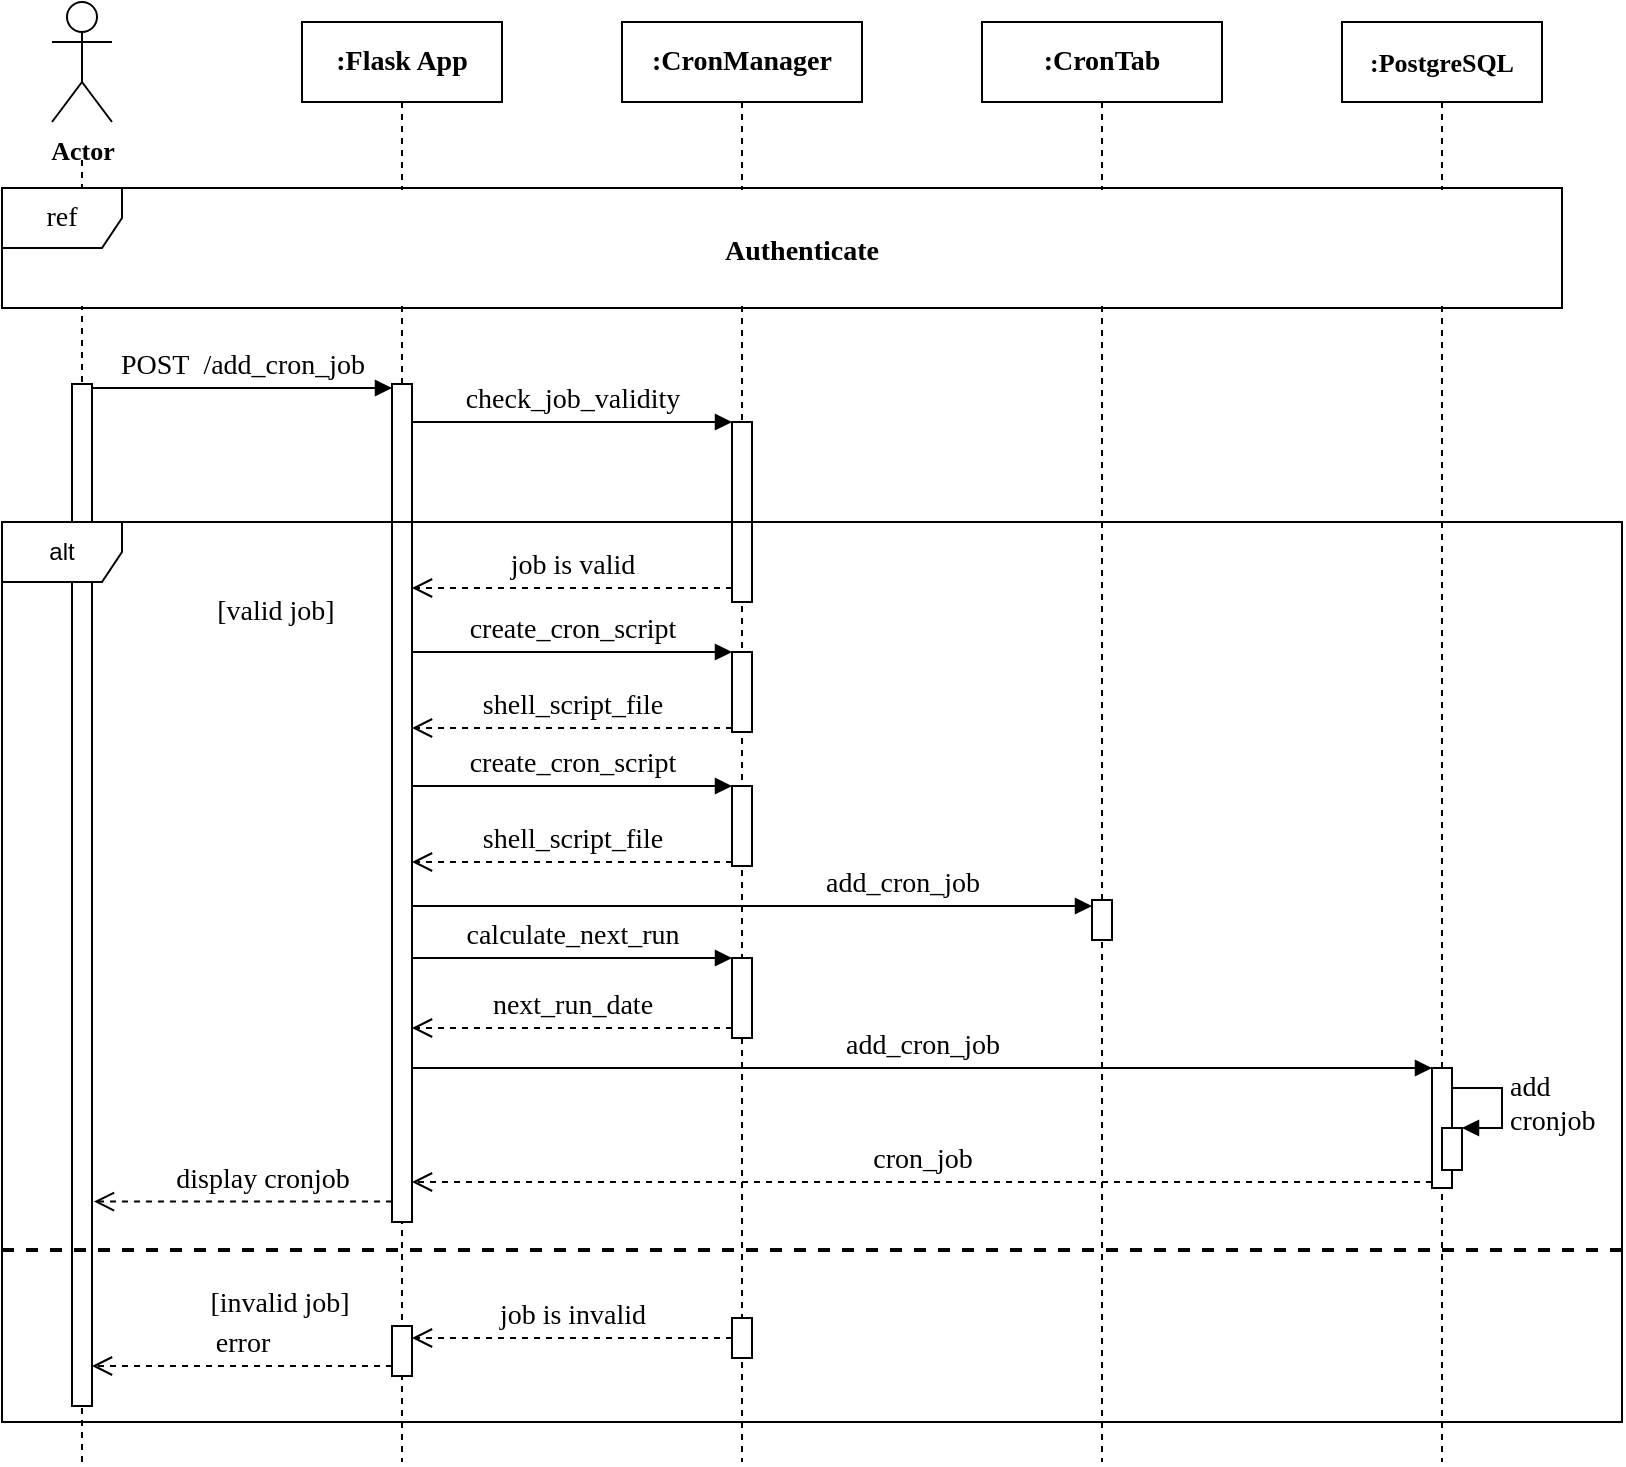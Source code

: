 <mxfile version="13.6.4" type="github">
  <diagram id="kgpKYQtTHZ0yAKxKKP6v" name="Page-1">
    <mxGraphModel dx="1483" dy="713" grid="1" gridSize="10" guides="1" tooltips="1" connect="1" arrows="1" fold="1" page="1" pageScale="1" pageWidth="850" pageHeight="1100" math="0" shadow="0" extFonts="Old Standard TT^https://fonts.googleapis.com/css?family=Old+Standard+TT">
      <root>
        <mxCell id="0" />
        <mxCell id="1" parent="0" />
        <mxCell id="BJgerjKeEdl1azDdf-ck-2" value="" style="endArrow=none;dashed=1;html=1;" parent="1" edge="1">
          <mxGeometry width="50" height="50" relative="1" as="geometry">
            <mxPoint x="250" y="810" as="sourcePoint" />
            <mxPoint x="250" y="158" as="targetPoint" />
          </mxGeometry>
        </mxCell>
        <mxCell id="won6xVCmw4BPkQLx-nKb-10" value="&lt;font face=&quot;Old Standard TT&quot; size=&quot;1&quot;&gt;&lt;b style=&quot;font-size: 14px&quot;&gt;:CronTab&lt;/b&gt;&lt;/font&gt;" style="shape=umlLifeline;perimeter=lifelinePerimeter;whiteSpace=wrap;html=1;container=1;collapsible=0;recursiveResize=0;outlineConnect=0;" parent="1" vertex="1">
          <mxGeometry x="700" y="90" width="120" height="720" as="geometry" />
        </mxCell>
        <mxCell id="won6xVCmw4BPkQLx-nKb-11" value="&lt;font face=&quot;Old Standard TT&quot; size=&quot;1&quot;&gt;&lt;b style=&quot;font-size: 13px&quot;&gt;:PostgreSQL&lt;/b&gt;&lt;/font&gt;" style="shape=umlLifeline;perimeter=lifelinePerimeter;whiteSpace=wrap;html=1;container=1;collapsible=0;recursiveResize=0;outlineConnect=0;" parent="1" vertex="1">
          <mxGeometry x="880" y="90" width="100" height="720" as="geometry" />
        </mxCell>
        <mxCell id="tm0qoD8EZ-h7sCKLFaxw-24" value="" style="html=1;points=[];perimeter=orthogonalPerimeter;strokeWidth=1;fontFamily=Old Standard TT;fontSize=14;" vertex="1" parent="won6xVCmw4BPkQLx-nKb-11">
          <mxGeometry x="45" y="523" width="10" height="60" as="geometry" />
        </mxCell>
        <mxCell id="tm0qoD8EZ-h7sCKLFaxw-29" value="" style="html=1;points=[];perimeter=orthogonalPerimeter;strokeWidth=1;fontFamily=Old Standard TT;fontSize=14;" vertex="1" parent="won6xVCmw4BPkQLx-nKb-11">
          <mxGeometry x="50" y="553" width="10" height="21" as="geometry" />
        </mxCell>
        <mxCell id="tm0qoD8EZ-h7sCKLFaxw-30" value="add&lt;br&gt;cronjob" style="edgeStyle=orthogonalEdgeStyle;html=1;align=left;spacingLeft=2;endArrow=block;rounded=0;entryX=1;entryY=0;labelBackgroundColor=none;strokeWidth=1;fontFamily=Old Standard TT;fontSize=14;" edge="1" target="tm0qoD8EZ-h7sCKLFaxw-29" parent="won6xVCmw4BPkQLx-nKb-11">
          <mxGeometry relative="1" as="geometry">
            <mxPoint x="55" y="533" as="sourcePoint" />
            <Array as="points">
              <mxPoint x="80" y="533" />
            </Array>
          </mxGeometry>
        </mxCell>
        <mxCell id="won6xVCmw4BPkQLx-nKb-28" value="&lt;font face=&quot;Old Standard TT&quot; style=&quot;font-size: 13px&quot;&gt;&lt;b&gt;Actor&lt;/b&gt;&lt;/font&gt;" style="shape=umlActor;verticalLabelPosition=bottom;verticalAlign=top;html=1;" parent="1" vertex="1">
          <mxGeometry x="235" y="80" width="30" height="60" as="geometry" />
        </mxCell>
        <mxCell id="won6xVCmw4BPkQLx-nKb-9" value="&lt;font face=&quot;Old Standard TT&quot; size=&quot;1&quot;&gt;&lt;b style=&quot;font-size: 14px&quot;&gt;:Flask App&lt;/b&gt;&lt;/font&gt;" style="shape=umlLifeline;perimeter=lifelinePerimeter;whiteSpace=wrap;html=1;container=1;collapsible=0;recursiveResize=0;outlineConnect=0;" parent="1" vertex="1">
          <mxGeometry x="360" y="90" width="100" height="720" as="geometry" />
        </mxCell>
        <mxCell id="BJgerjKeEdl1azDdf-ck-3" value="" style="html=1;points=[];perimeter=orthogonalPerimeter;" parent="won6xVCmw4BPkQLx-nKb-9" vertex="1">
          <mxGeometry x="45" y="181" width="10" height="419" as="geometry" />
        </mxCell>
        <mxCell id="tm0qoD8EZ-h7sCKLFaxw-33" value="" style="html=1;points=[];perimeter=orthogonalPerimeter;strokeWidth=1;fontFamily=Old Standard TT;fontSize=14;" vertex="1" parent="won6xVCmw4BPkQLx-nKb-9">
          <mxGeometry x="45" y="652" width="10" height="25" as="geometry" />
        </mxCell>
        <mxCell id="BJgerjKeEdl1azDdf-ck-6" value="&lt;font face=&quot;Old Standard TT&quot; style=&quot;font-size: 14px&quot;&gt;POST&amp;nbsp; /add_cron_job&lt;/font&gt;" style="html=1;verticalAlign=bottom;endArrow=block;labelBackgroundColor=none;" parent="1" edge="1">
          <mxGeometry width="80" relative="1" as="geometry">
            <mxPoint x="255" y="273" as="sourcePoint" />
            <mxPoint x="405" y="273" as="targetPoint" />
          </mxGeometry>
        </mxCell>
        <mxCell id="BJgerjKeEdl1azDdf-ck-7" value="" style="html=1;points=[];perimeter=orthogonalPerimeter;" parent="1" vertex="1">
          <mxGeometry x="245" y="271" width="10" height="511" as="geometry" />
        </mxCell>
        <mxCell id="won6xVCmw4BPkQLx-nKb-49" value="&lt;font face=&quot;Old Standard TT&quot; size=&quot;1&quot;&gt;&lt;b style=&quot;font-size: 14px&quot;&gt;:CronManager&lt;/b&gt;&lt;/font&gt;" style="shape=umlLifeline;perimeter=lifelinePerimeter;whiteSpace=wrap;html=1;container=1;collapsible=0;recursiveResize=0;outlineConnect=0;" parent="1" vertex="1">
          <mxGeometry x="520" y="90" width="120" height="720" as="geometry" />
        </mxCell>
        <mxCell id="tm0qoD8EZ-h7sCKLFaxw-3" value="" style="html=1;points=[];perimeter=orthogonalPerimeter;" vertex="1" parent="won6xVCmw4BPkQLx-nKb-49">
          <mxGeometry x="235" y="439" width="10" height="20" as="geometry" />
        </mxCell>
        <mxCell id="tm0qoD8EZ-h7sCKLFaxw-10" value="" style="html=1;points=[];perimeter=orthogonalPerimeter;fontFamily=Old Standard TT;fontSize=14;" vertex="1" parent="won6xVCmw4BPkQLx-nKb-49">
          <mxGeometry x="55" y="382" width="10" height="40" as="geometry" />
        </mxCell>
        <mxCell id="tm0qoD8EZ-h7sCKLFaxw-18" value="" style="html=1;points=[];perimeter=orthogonalPerimeter;strokeWidth=1;fontFamily=Old Standard TT;fontSize=14;" vertex="1" parent="won6xVCmw4BPkQLx-nKb-49">
          <mxGeometry x="55" y="200" width="10" height="90" as="geometry" />
        </mxCell>
        <mxCell id="tm0qoD8EZ-h7sCKLFaxw-21" value="" style="html=1;points=[];perimeter=orthogonalPerimeter;fontFamily=Old Standard TT;fontSize=14;" vertex="1" parent="won6xVCmw4BPkQLx-nKb-49">
          <mxGeometry x="55" y="315" width="10" height="40" as="geometry" />
        </mxCell>
        <mxCell id="tm0qoD8EZ-h7sCKLFaxw-22" value="shell_script_file" style="html=1;verticalAlign=bottom;endArrow=open;dashed=1;endSize=8;exitX=0;exitY=0.95;labelBackgroundColor=none;fontFamily=Old Standard TT;fontSize=14;" edge="1" parent="won6xVCmw4BPkQLx-nKb-49" source="tm0qoD8EZ-h7sCKLFaxw-21">
          <mxGeometry relative="1" as="geometry">
            <mxPoint x="-105" y="353" as="targetPoint" />
          </mxGeometry>
        </mxCell>
        <mxCell id="tm0qoD8EZ-h7sCKLFaxw-23" value="create_cron_script" style="html=1;verticalAlign=bottom;endArrow=block;entryX=0;entryY=0;labelBackgroundColor=none;fontFamily=Old Standard TT;fontSize=14;" edge="1" parent="won6xVCmw4BPkQLx-nKb-49" target="tm0qoD8EZ-h7sCKLFaxw-21">
          <mxGeometry relative="1" as="geometry">
            <mxPoint x="-105" y="315" as="sourcePoint" />
          </mxGeometry>
        </mxCell>
        <mxCell id="tm0qoD8EZ-h7sCKLFaxw-31" value="" style="html=1;points=[];perimeter=orthogonalPerimeter;strokeWidth=1;fontFamily=Old Standard TT;fontSize=14;" vertex="1" parent="won6xVCmw4BPkQLx-nKb-49">
          <mxGeometry x="55" y="648" width="10" height="20" as="geometry" />
        </mxCell>
        <mxCell id="scSC1ONJ-kp-0vuA-Wr2-29" value="Authenticate" style="text;align=center;fontStyle=1;verticalAlign=middle;spacingLeft=3;spacingRight=3;strokeColor=none;rotatable=0;points=[[0,0.5],[1,0.5]];portConstraint=eastwest;fontFamily=Old Standard TT;fontSize=14;fillColor=#ffffff;" parent="1" vertex="1">
          <mxGeometry x="240" y="174" width="740" height="58" as="geometry" />
        </mxCell>
        <mxCell id="scSC1ONJ-kp-0vuA-Wr2-28" value="ref" style="shape=umlFrame;whiteSpace=wrap;html=1;strokeWidth=1;fontFamily=Old Standard TT;fontSize=14;" parent="1" vertex="1">
          <mxGeometry x="210" y="173" width="780" height="60" as="geometry" />
        </mxCell>
        <mxCell id="tm0qoD8EZ-h7sCKLFaxw-4" value="&lt;font style=&quot;font-size: 14px&quot; face=&quot;Old Standard TT&quot;&gt;add_cron_job&lt;/font&gt;" style="html=1;verticalAlign=bottom;endArrow=block;labelBackgroundColor=none;" edge="1" parent="1">
          <mxGeometry x="0.441" relative="1" as="geometry">
            <mxPoint x="415" y="532" as="sourcePoint" />
            <mxPoint x="755" y="532" as="targetPoint" />
            <mxPoint as="offset" />
          </mxGeometry>
        </mxCell>
        <mxCell id="tm0qoD8EZ-h7sCKLFaxw-9" value="[valid job]" style="text;align=center;fontStyle=0;verticalAlign=middle;spacingLeft=3;spacingRight=3;strokeColor=none;rotatable=0;points=[[0,0.5],[1,0.5]];portConstraint=eastwest;fontFamily=Old Standard TT;fontSize=14;" vertex="1" parent="1">
          <mxGeometry x="307" y="370" width="80" height="26" as="geometry" />
        </mxCell>
        <mxCell id="tm0qoD8EZ-h7sCKLFaxw-12" value="shell_script_file" style="html=1;verticalAlign=bottom;endArrow=open;dashed=1;endSize=8;exitX=0;exitY=0.95;labelBackgroundColor=none;fontFamily=Old Standard TT;fontSize=14;" edge="1" source="tm0qoD8EZ-h7sCKLFaxw-10" parent="1">
          <mxGeometry relative="1" as="geometry">
            <mxPoint x="415" y="510" as="targetPoint" />
          </mxGeometry>
        </mxCell>
        <mxCell id="tm0qoD8EZ-h7sCKLFaxw-11" value="create_cron_script" style="html=1;verticalAlign=bottom;endArrow=block;entryX=0;entryY=0;labelBackgroundColor=none;fontFamily=Old Standard TT;fontSize=14;" edge="1" target="tm0qoD8EZ-h7sCKLFaxw-10" parent="1">
          <mxGeometry relative="1" as="geometry">
            <mxPoint x="415" y="472" as="sourcePoint" />
          </mxGeometry>
        </mxCell>
        <mxCell id="tm0qoD8EZ-h7sCKLFaxw-13" value="" style="html=1;points=[];perimeter=orthogonalPerimeter;fontFamily=Old Standard TT;fontSize=14;" vertex="1" parent="1">
          <mxGeometry x="575" y="558" width="10" height="40" as="geometry" />
        </mxCell>
        <mxCell id="tm0qoD8EZ-h7sCKLFaxw-14" value="next_run_date" style="html=1;verticalAlign=bottom;endArrow=open;dashed=1;endSize=8;exitX=0;exitY=0.95;labelBackgroundColor=none;fontFamily=Old Standard TT;fontSize=14;" edge="1" parent="1">
          <mxGeometry relative="1" as="geometry">
            <mxPoint x="415" y="593" as="targetPoint" />
            <mxPoint x="575" y="593" as="sourcePoint" />
          </mxGeometry>
        </mxCell>
        <mxCell id="tm0qoD8EZ-h7sCKLFaxw-15" value="calculate_next_run" style="html=1;verticalAlign=bottom;endArrow=block;entryX=0;entryY=0;labelBackgroundColor=none;fontFamily=Old Standard TT;fontSize=14;" edge="1" parent="1" target="tm0qoD8EZ-h7sCKLFaxw-13">
          <mxGeometry relative="1" as="geometry">
            <mxPoint x="415" y="558" as="sourcePoint" />
          </mxGeometry>
        </mxCell>
        <mxCell id="tm0qoD8EZ-h7sCKLFaxw-17" value="[invalid job]" style="text;align=center;fontStyle=0;verticalAlign=middle;spacingLeft=3;spacingRight=3;strokeColor=none;rotatable=0;points=[[0,0.5],[1,0.5]];portConstraint=eastwest;fontFamily=Old Standard TT;fontSize=14;" vertex="1" parent="1">
          <mxGeometry x="309" y="716" width="80" height="26" as="geometry" />
        </mxCell>
        <mxCell id="tm0qoD8EZ-h7sCKLFaxw-19" value="check_job_validity" style="html=1;verticalAlign=bottom;endArrow=block;entryX=0;entryY=0;labelBackgroundColor=none;fontFamily=Old Standard TT;fontSize=14;strokeWidth=1;" edge="1" target="tm0qoD8EZ-h7sCKLFaxw-18" parent="1" source="BJgerjKeEdl1azDdf-ck-3">
          <mxGeometry relative="1" as="geometry">
            <mxPoint x="505" y="290" as="sourcePoint" />
          </mxGeometry>
        </mxCell>
        <mxCell id="tm0qoD8EZ-h7sCKLFaxw-20" value="job is valid" style="html=1;verticalAlign=bottom;endArrow=open;endSize=8;labelBackgroundColor=none;fontFamily=Old Standard TT;fontSize=14;strokeWidth=1;dashed=1;" edge="1" source="tm0qoD8EZ-h7sCKLFaxw-18" parent="1">
          <mxGeometry relative="1" as="geometry">
            <mxPoint x="415" y="373.0" as="targetPoint" />
            <mxPoint x="540" y="373" as="sourcePoint" />
          </mxGeometry>
        </mxCell>
        <mxCell id="tm0qoD8EZ-h7sCKLFaxw-25" value="add_cron_job" style="html=1;verticalAlign=bottom;endArrow=block;entryX=0;entryY=0;labelBackgroundColor=none;strokeWidth=1;fontFamily=Old Standard TT;fontSize=14;" edge="1" target="tm0qoD8EZ-h7sCKLFaxw-24" parent="1" source="BJgerjKeEdl1azDdf-ck-3">
          <mxGeometry relative="1" as="geometry">
            <mxPoint x="855" y="613" as="sourcePoint" />
          </mxGeometry>
        </mxCell>
        <mxCell id="tm0qoD8EZ-h7sCKLFaxw-26" value="cron_job" style="html=1;verticalAlign=bottom;endArrow=open;dashed=1;endSize=8;exitX=0;exitY=0.95;labelBackgroundColor=none;strokeWidth=1;fontFamily=Old Standard TT;fontSize=14;" edge="1" source="tm0qoD8EZ-h7sCKLFaxw-24" parent="1" target="BJgerjKeEdl1azDdf-ck-3">
          <mxGeometry relative="1" as="geometry">
            <mxPoint x="855" y="651" as="targetPoint" />
          </mxGeometry>
        </mxCell>
        <mxCell id="tm0qoD8EZ-h7sCKLFaxw-32" value="job is invalid" style="html=1;verticalAlign=bottom;endArrow=open;dashed=1;endSize=8;labelBackgroundColor=none;strokeWidth=1;fontFamily=Old Standard TT;fontSize=14;" edge="1" parent="1" source="tm0qoD8EZ-h7sCKLFaxw-31" target="tm0qoD8EZ-h7sCKLFaxw-33">
          <mxGeometry relative="1" as="geometry">
            <mxPoint x="550" y="748" as="sourcePoint" />
            <mxPoint x="470" y="748" as="targetPoint" />
          </mxGeometry>
        </mxCell>
        <mxCell id="tm0qoD8EZ-h7sCKLFaxw-34" value="error" style="html=1;verticalAlign=bottom;endArrow=open;dashed=1;endSize=8;labelBackgroundColor=none;strokeWidth=1;fontFamily=Old Standard TT;fontSize=14;" edge="1" parent="1">
          <mxGeometry relative="1" as="geometry">
            <mxPoint x="405" y="762" as="sourcePoint" />
            <mxPoint x="255" y="762" as="targetPoint" />
          </mxGeometry>
        </mxCell>
        <mxCell id="tm0qoD8EZ-h7sCKLFaxw-35" value="display cronjob" style="html=1;verticalAlign=bottom;endArrow=open;dashed=1;endSize=8;labelBackgroundColor=none;strokeWidth=1;fontFamily=Old Standard TT;fontSize=14;entryX=1.1;entryY=0.8;entryDx=0;entryDy=0;entryPerimeter=0;" edge="1" parent="1" source="BJgerjKeEdl1azDdf-ck-3" target="BJgerjKeEdl1azDdf-ck-7">
          <mxGeometry x="-0.128" relative="1" as="geometry">
            <mxPoint x="380" y="680" as="sourcePoint" />
            <mxPoint x="260" y="680" as="targetPoint" />
            <mxPoint as="offset" />
          </mxGeometry>
        </mxCell>
        <mxCell id="tm0qoD8EZ-h7sCKLFaxw-16" value="" style="line;strokeWidth=2;fillColor=none;align=left;verticalAlign=middle;spacingTop=-1;spacingLeft=3;spacingRight=3;rotatable=0;labelPosition=right;points=[];portConstraint=eastwest;fontFamily=Old Standard TT;fontSize=14;dashed=1;" vertex="1" parent="1">
          <mxGeometry x="210" y="700" width="810" height="8" as="geometry" />
        </mxCell>
        <mxCell id="tm0qoD8EZ-h7sCKLFaxw-8" value="alt" style="shape=umlFrame;whiteSpace=wrap;html=1;" vertex="1" parent="1">
          <mxGeometry x="210" y="340" width="810" height="450" as="geometry" />
        </mxCell>
      </root>
    </mxGraphModel>
  </diagram>
</mxfile>
